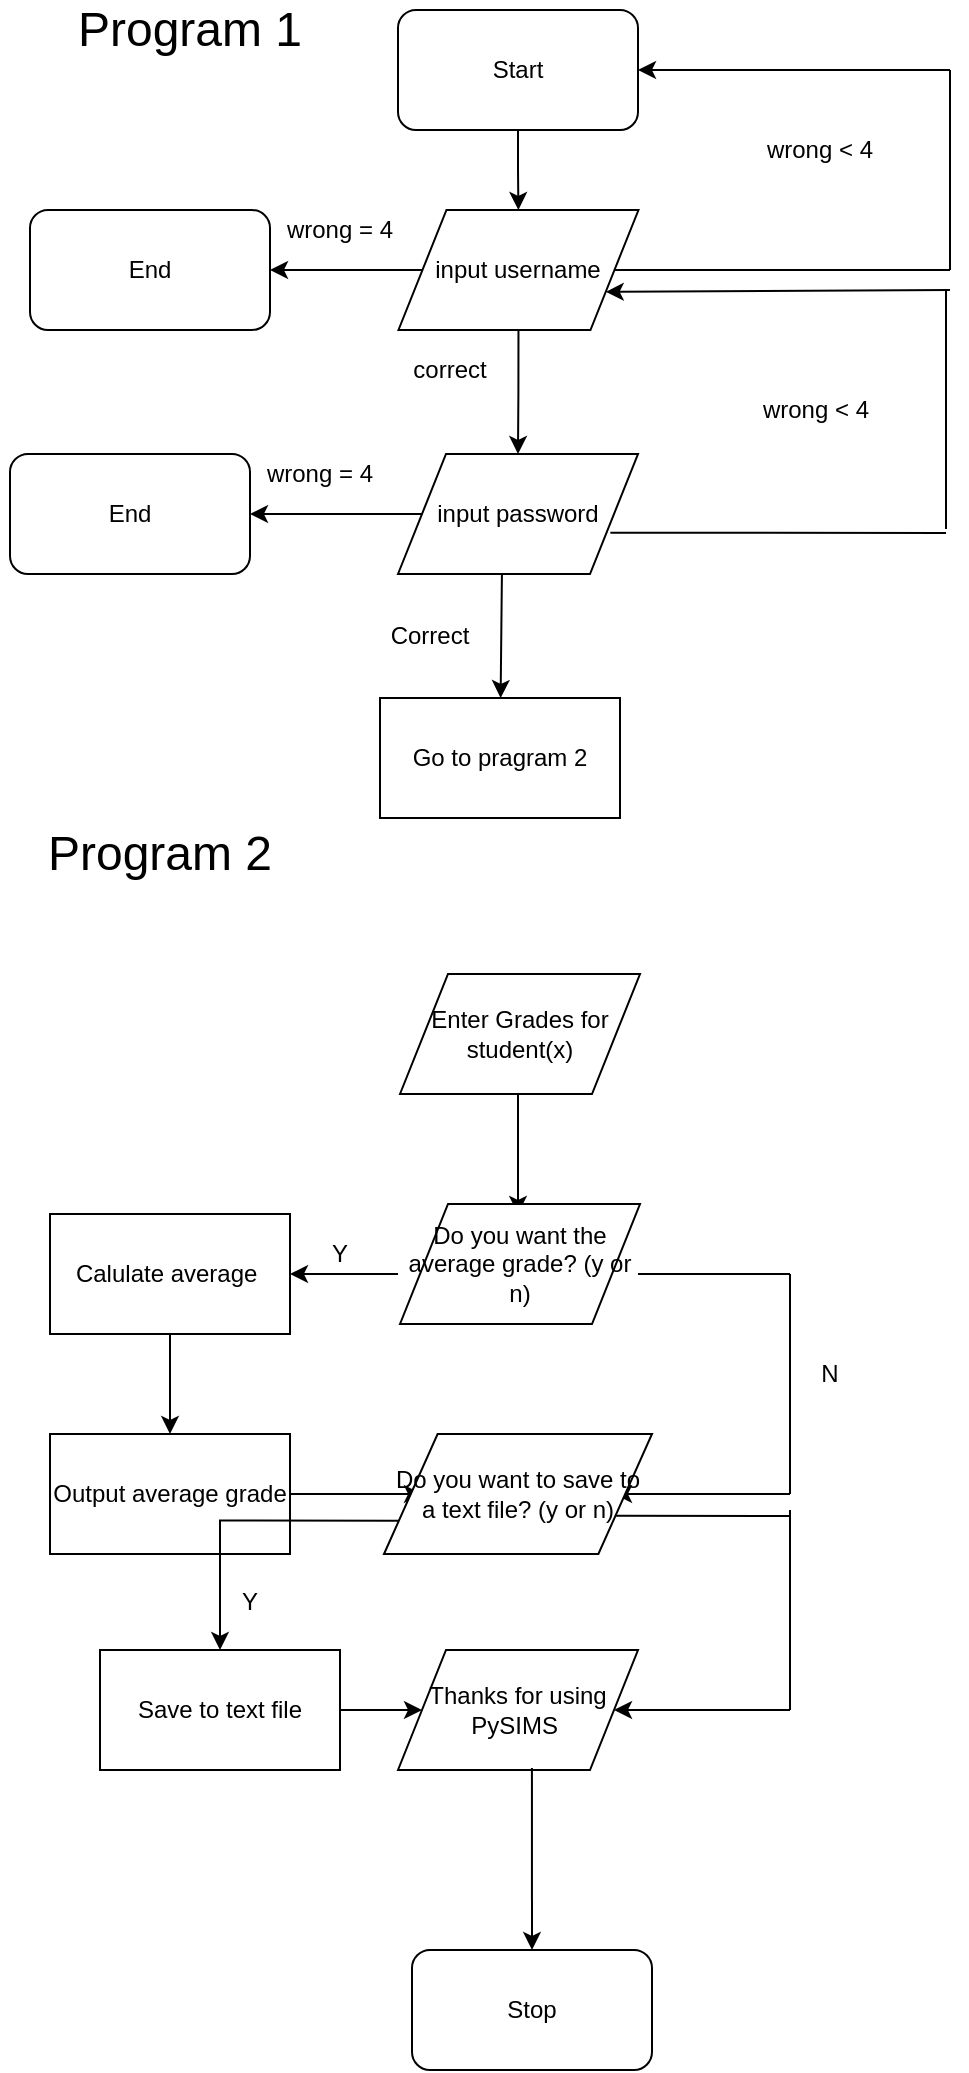 <mxfile version="10.6.7" type="github"><diagram id="faSmNeAeqCHz91VQVlHZ" name="Page-1"><mxGraphModel dx="2628" dy="1232" grid="1" gridSize="10" guides="1" tooltips="1" connect="1" arrows="1" fold="1" page="1" pageScale="1" pageWidth="850" pageHeight="1100" math="0" shadow="0"><root><mxCell id="0"/><mxCell id="1" parent="0"/><mxCell id="n2pgXEyjTWMN7KLJpAHC-2" style="edgeStyle=orthogonalEdgeStyle;rounded=0;orthogonalLoop=1;jettySize=auto;html=1;exitX=0.5;exitY=1;exitDx=0;exitDy=0;" parent="1" source="n2pgXEyjTWMN7KLJpAHC-1" target="n2pgXEyjTWMN7KLJpAHC-3" edge="1"><mxGeometry relative="1" as="geometry"><mxPoint x="424.235" y="150" as="targetPoint"/></mxGeometry></mxCell><mxCell id="n2pgXEyjTWMN7KLJpAHC-1" value="Start&lt;br&gt;" style="rounded=1;whiteSpace=wrap;html=1;" parent="1" vertex="1"><mxGeometry x="364" y="20" width="120" height="60" as="geometry"/></mxCell><mxCell id="n2pgXEyjTWMN7KLJpAHC-16" style="edgeStyle=orthogonalEdgeStyle;rounded=0;orthogonalLoop=1;jettySize=auto;html=1;exitX=0.5;exitY=1;exitDx=0;exitDy=0;entryX=0.5;entryY=0;entryDx=0;entryDy=0;" parent="1" source="n2pgXEyjTWMN7KLJpAHC-3" target="n2pgXEyjTWMN7KLJpAHC-15" edge="1"><mxGeometry relative="1" as="geometry"/></mxCell><mxCell id="n2pgXEyjTWMN7KLJpAHC-3" value="input username" style="shape=parallelogram;perimeter=parallelogramPerimeter;whiteSpace=wrap;html=1;" parent="1" vertex="1"><mxGeometry x="364.235" y="120" width="120" height="60" as="geometry"/></mxCell><mxCell id="n2pgXEyjTWMN7KLJpAHC-5" value="" style="endArrow=none;html=1;exitX=1;exitY=0.5;exitDx=0;exitDy=0;" parent="1" source="n2pgXEyjTWMN7KLJpAHC-3" edge="1"><mxGeometry width="50" height="50" relative="1" as="geometry"><mxPoint x="360" y="250" as="sourcePoint"/><mxPoint x="640" y="150" as="targetPoint"/></mxGeometry></mxCell><mxCell id="n2pgXEyjTWMN7KLJpAHC-6" value="" style="endArrow=none;html=1;" parent="1" edge="1"><mxGeometry width="50" height="50" relative="1" as="geometry"><mxPoint x="640" y="150" as="sourcePoint"/><mxPoint x="640" y="50" as="targetPoint"/></mxGeometry></mxCell><mxCell id="n2pgXEyjTWMN7KLJpAHC-7" value="" style="endArrow=classic;html=1;entryX=1;entryY=0.5;entryDx=0;entryDy=0;" parent="1" target="n2pgXEyjTWMN7KLJpAHC-1" edge="1"><mxGeometry width="50" height="50" relative="1" as="geometry"><mxPoint x="640" y="50" as="sourcePoint"/><mxPoint x="410" y="200" as="targetPoint"/></mxGeometry></mxCell><mxCell id="n2pgXEyjTWMN7KLJpAHC-9" value="wrong &amp;lt; 4" style="text;html=1;strokeColor=none;fillColor=none;align=center;verticalAlign=middle;whiteSpace=wrap;rounded=0;" parent="1" vertex="1"><mxGeometry x="540" y="80" width="70" height="20" as="geometry"/></mxCell><mxCell id="n2pgXEyjTWMN7KLJpAHC-10" value="" style="endArrow=classic;html=1;exitX=0;exitY=0.5;exitDx=0;exitDy=0;" parent="1" source="n2pgXEyjTWMN7KLJpAHC-3" target="n2pgXEyjTWMN7KLJpAHC-11" edge="1"><mxGeometry width="50" height="50" relative="1" as="geometry"><mxPoint x="360" y="250" as="sourcePoint"/><mxPoint x="240" y="150" as="targetPoint"/></mxGeometry></mxCell><mxCell id="n2pgXEyjTWMN7KLJpAHC-11" value="End" style="rounded=1;whiteSpace=wrap;html=1;" parent="1" vertex="1"><mxGeometry x="180.0" y="120" width="120" height="60" as="geometry"/></mxCell><mxCell id="n2pgXEyjTWMN7KLJpAHC-12" value="wrong = 4" style="text;html=1;strokeColor=none;fillColor=none;align=center;verticalAlign=middle;whiteSpace=wrap;rounded=0;" parent="1" vertex="1"><mxGeometry x="300" y="120" width="70" height="20" as="geometry"/></mxCell><mxCell id="n2pgXEyjTWMN7KLJpAHC-14" value="correct" style="text;html=1;strokeColor=none;fillColor=none;align=center;verticalAlign=middle;whiteSpace=wrap;rounded=0;" parent="1" vertex="1"><mxGeometry x="369.941" y="190" width="40" height="20" as="geometry"/></mxCell><mxCell id="n2pgXEyjTWMN7KLJpAHC-23" style="edgeStyle=orthogonalEdgeStyle;rounded=0;orthogonalLoop=1;jettySize=auto;html=1;exitX=0;exitY=0.5;exitDx=0;exitDy=0;entryX=1;entryY=0.5;entryDx=0;entryDy=0;" parent="1" source="n2pgXEyjTWMN7KLJpAHC-15" target="n2pgXEyjTWMN7KLJpAHC-21" edge="1"><mxGeometry relative="1" as="geometry"/></mxCell><mxCell id="n2pgXEyjTWMN7KLJpAHC-15" value="input password" style="shape=parallelogram;perimeter=parallelogramPerimeter;whiteSpace=wrap;html=1;" parent="1" vertex="1"><mxGeometry x="364" y="242" width="120" height="60" as="geometry"/></mxCell><mxCell id="n2pgXEyjTWMN7KLJpAHC-17" value="" style="endArrow=none;html=1;exitX=1;exitY=0.5;exitDx=0;exitDy=0;" parent="1" edge="1"><mxGeometry width="50" height="50" relative="1" as="geometry"><mxPoint x="470.176" y="281.324" as="sourcePoint"/><mxPoint x="638.0" y="281.5" as="targetPoint"/></mxGeometry></mxCell><mxCell id="n2pgXEyjTWMN7KLJpAHC-18" value="" style="endArrow=none;html=1;" parent="1" edge="1"><mxGeometry width="50" height="50" relative="1" as="geometry"><mxPoint x="638.0" y="279.5" as="sourcePoint"/><mxPoint x="638" y="159.5" as="targetPoint"/></mxGeometry></mxCell><mxCell id="n2pgXEyjTWMN7KLJpAHC-19" value="" style="endArrow=classic;html=1;entryX=1;entryY=0.75;entryDx=0;entryDy=0;" parent="1" target="n2pgXEyjTWMN7KLJpAHC-3" edge="1"><mxGeometry width="50" height="50" relative="1" as="geometry"><mxPoint x="640.0" y="160" as="sourcePoint"/><mxPoint x="483.941" y="159.824" as="targetPoint"/></mxGeometry></mxCell><mxCell id="n2pgXEyjTWMN7KLJpAHC-20" value="wrong &amp;lt; 4" style="text;html=1;strokeColor=none;fillColor=none;align=center;verticalAlign=middle;whiteSpace=wrap;rounded=0;" parent="1" vertex="1"><mxGeometry x="538" y="209.5" width="70" height="20" as="geometry"/></mxCell><mxCell id="n2pgXEyjTWMN7KLJpAHC-21" value="End" style="rounded=1;whiteSpace=wrap;html=1;" parent="1" vertex="1"><mxGeometry x="170.0" y="242" width="120" height="60" as="geometry"/></mxCell><mxCell id="n2pgXEyjTWMN7KLJpAHC-22" value="wrong = 4" style="text;html=1;strokeColor=none;fillColor=none;align=center;verticalAlign=middle;whiteSpace=wrap;rounded=0;" parent="1" vertex="1"><mxGeometry x="290" y="242" width="70" height="20" as="geometry"/></mxCell><mxCell id="98NNmwwyBWPQUp-Fs9xB-23" style="edgeStyle=orthogonalEdgeStyle;rounded=0;orthogonalLoop=1;jettySize=auto;html=1;exitX=0.5;exitY=1;exitDx=0;exitDy=0;entryX=0.5;entryY=0;entryDx=0;entryDy=0;" parent="1" edge="1"><mxGeometry relative="1" as="geometry"><mxPoint x="424" y="562" as="sourcePoint"/><mxPoint x="424" y="622" as="targetPoint"/></mxGeometry></mxCell><mxCell id="98NNmwwyBWPQUp-Fs9xB-14" style="edgeStyle=orthogonalEdgeStyle;rounded=0;orthogonalLoop=1;jettySize=auto;html=1;exitX=0.5;exitY=1;exitDx=0;exitDy=0;entryX=0.5;entryY=0;entryDx=0;entryDy=0;" parent="1" source="98NNmwwyBWPQUp-Fs9xB-6" target="98NNmwwyBWPQUp-Fs9xB-8" edge="1"><mxGeometry relative="1" as="geometry"/></mxCell><mxCell id="98NNmwwyBWPQUp-Fs9xB-6" value="Calulate average&amp;nbsp;" style="rounded=0;whiteSpace=wrap;html=1;" parent="1" vertex="1"><mxGeometry x="190" y="622" width="120" height="60" as="geometry"/></mxCell><mxCell id="dtvRl2395a1IGyJKR603-2" style="edgeStyle=orthogonalEdgeStyle;rounded=0;orthogonalLoop=1;jettySize=auto;html=1;exitX=1;exitY=0.5;exitDx=0;exitDy=0;entryX=0;entryY=0.5;entryDx=0;entryDy=0;" edge="1" parent="1" source="98NNmwwyBWPQUp-Fs9xB-8"><mxGeometry relative="1" as="geometry"><mxPoint x="376" y="762" as="targetPoint"/></mxGeometry></mxCell><mxCell id="98NNmwwyBWPQUp-Fs9xB-8" value="Output average grade&lt;br&gt;" style="rounded=0;whiteSpace=wrap;html=1;" parent="1" vertex="1"><mxGeometry x="190" y="732" width="120" height="60" as="geometry"/></mxCell><mxCell id="98NNmwwyBWPQUp-Fs9xB-13" value="" style="endArrow=classic;html=1;exitX=0;exitY=0.5;exitDx=0;exitDy=0;entryX=1;entryY=0.5;entryDx=0;entryDy=0;" parent="1" target="98NNmwwyBWPQUp-Fs9xB-6" edge="1"><mxGeometry width="50" height="50" relative="1" as="geometry"><mxPoint x="364" y="652" as="sourcePoint"/><mxPoint x="220" y="922" as="targetPoint"/></mxGeometry></mxCell><mxCell id="98NNmwwyBWPQUp-Fs9xB-17" value="Y" style="text;html=1;strokeColor=none;fillColor=none;align=center;verticalAlign=middle;whiteSpace=wrap;rounded=0;" parent="1" vertex="1"><mxGeometry x="315" y="632" width="40" height="20" as="geometry"/></mxCell><mxCell id="98NNmwwyBWPQUp-Fs9xB-18" value="" style="endArrow=none;html=1;exitX=1;exitY=0.5;exitDx=0;exitDy=0;" parent="1" edge="1"><mxGeometry width="50" height="50" relative="1" as="geometry"><mxPoint x="484" y="652" as="sourcePoint"/><mxPoint x="560" y="652" as="targetPoint"/></mxGeometry></mxCell><mxCell id="98NNmwwyBWPQUp-Fs9xB-19" value="" style="endArrow=none;html=1;" parent="1" edge="1"><mxGeometry width="50" height="50" relative="1" as="geometry"><mxPoint x="560" y="652" as="sourcePoint"/><mxPoint x="560" y="762" as="targetPoint"/></mxGeometry></mxCell><mxCell id="98NNmwwyBWPQUp-Fs9xB-20" value="" style="endArrow=classic;html=1;entryX=1;entryY=0.5;entryDx=0;entryDy=0;" parent="1" edge="1"><mxGeometry width="50" height="50" relative="1" as="geometry"><mxPoint x="560" y="762" as="sourcePoint"/><mxPoint x="472" y="762" as="targetPoint"/></mxGeometry></mxCell><mxCell id="98NNmwwyBWPQUp-Fs9xB-21" value="N" style="text;html=1;strokeColor=none;fillColor=none;align=center;verticalAlign=middle;whiteSpace=wrap;rounded=0;" parent="1" vertex="1"><mxGeometry x="560" y="692" width="40" height="20" as="geometry"/></mxCell><mxCell id="98NNmwwyBWPQUp-Fs9xB-22" value="Save to text file" style="rounded=0;whiteSpace=wrap;html=1;" parent="1" vertex="1"><mxGeometry x="215" y="840" width="120" height="60" as="geometry"/></mxCell><mxCell id="98NNmwwyBWPQUp-Fs9xB-24" value="Enter Grades for student(x)" style="shape=parallelogram;perimeter=parallelogramPerimeter;whiteSpace=wrap;html=1;" parent="1" vertex="1"><mxGeometry x="365" y="502" width="120" height="60" as="geometry"/></mxCell><mxCell id="98NNmwwyBWPQUp-Fs9xB-35" value="Do you want the average grade? (y or n)" style="shape=parallelogram;perimeter=parallelogramPerimeter;whiteSpace=wrap;html=1;" parent="1" vertex="1"><mxGeometry x="365" y="617" width="120" height="60" as="geometry"/></mxCell><mxCell id="dtvRl2395a1IGyJKR603-7" style="edgeStyle=orthogonalEdgeStyle;rounded=0;orthogonalLoop=1;jettySize=auto;html=1;exitX=0;exitY=0.75;exitDx=0;exitDy=0;entryX=0.5;entryY=0;entryDx=0;entryDy=0;" edge="1" parent="1" source="98NNmwwyBWPQUp-Fs9xB-38" target="98NNmwwyBWPQUp-Fs9xB-22"><mxGeometry relative="1" as="geometry"/></mxCell><mxCell id="98NNmwwyBWPQUp-Fs9xB-38" value="Do you want to save to a text file? (y or n)" style="shape=parallelogram;perimeter=parallelogramPerimeter;whiteSpace=wrap;html=1;" parent="1" vertex="1"><mxGeometry x="357" y="732" width="134" height="60" as="geometry"/></mxCell><mxCell id="98NNmwwyBWPQUp-Fs9xB-42" value="&lt;font style=&quot;font-size: 24px&quot;&gt;Program 1&lt;/font&gt;" style="text;html=1;strokeColor=none;fillColor=none;align=center;verticalAlign=middle;whiteSpace=wrap;rounded=0;" parent="1" vertex="1"><mxGeometry x="180" y="20" width="160" height="20" as="geometry"/></mxCell><mxCell id="98NNmwwyBWPQUp-Fs9xB-43" value="&lt;font style=&quot;font-size: 24px&quot;&gt;Program 2&lt;/font&gt;" style="text;html=1;strokeColor=none;fillColor=none;align=center;verticalAlign=middle;whiteSpace=wrap;rounded=0;" parent="1" vertex="1"><mxGeometry x="165" y="432" width="160" height="20" as="geometry"/></mxCell><mxCell id="98NNmwwyBWPQUp-Fs9xB-44" value="" style="endArrow=classic;html=1;exitX=0.433;exitY=1;exitDx=0;exitDy=0;exitPerimeter=0;" parent="1" source="n2pgXEyjTWMN7KLJpAHC-15" target="98NNmwwyBWPQUp-Fs9xB-45" edge="1"><mxGeometry width="50" height="50" relative="1" as="geometry"><mxPoint x="750" y="380" as="sourcePoint"/><mxPoint x="416" y="350" as="targetPoint"/></mxGeometry></mxCell><mxCell id="98NNmwwyBWPQUp-Fs9xB-45" value="Go to pragram 2" style="rounded=0;whiteSpace=wrap;html=1;" parent="1" vertex="1"><mxGeometry x="355" y="364" width="120" height="60" as="geometry"/></mxCell><mxCell id="98NNmwwyBWPQUp-Fs9xB-46" value="Correct" style="text;html=1;strokeColor=none;fillColor=none;align=center;verticalAlign=middle;whiteSpace=wrap;rounded=0;" parent="1" vertex="1"><mxGeometry x="360" y="323" width="40" height="20" as="geometry"/></mxCell><mxCell id="dtvRl2395a1IGyJKR603-1" value="Y" style="text;html=1;strokeColor=none;fillColor=none;align=center;verticalAlign=middle;whiteSpace=wrap;rounded=0;" vertex="1" parent="1"><mxGeometry x="270" y="806" width="40" height="20" as="geometry"/></mxCell><mxCell id="dtvRl2395a1IGyJKR603-10" value="" style="endArrow=none;html=1;exitX=1;exitY=0.75;exitDx=0;exitDy=0;" edge="1" parent="1" source="98NNmwwyBWPQUp-Fs9xB-38"><mxGeometry width="50" height="50" relative="1" as="geometry"><mxPoint x="170" y="970" as="sourcePoint"/><mxPoint x="560" y="773" as="targetPoint"/></mxGeometry></mxCell><mxCell id="dtvRl2395a1IGyJKR603-11" value="" style="endArrow=none;html=1;" edge="1" parent="1"><mxGeometry width="50" height="50" relative="1" as="geometry"><mxPoint x="560" y="870" as="sourcePoint"/><mxPoint x="560" y="770" as="targetPoint"/></mxGeometry></mxCell><mxCell id="dtvRl2395a1IGyJKR603-12" value="Thanks for using PySIMS&amp;nbsp;" style="shape=parallelogram;perimeter=parallelogramPerimeter;whiteSpace=wrap;html=1;" vertex="1" parent="1"><mxGeometry x="364" y="840" width="120" height="60" as="geometry"/></mxCell><mxCell id="dtvRl2395a1IGyJKR603-13" value="" style="endArrow=classic;html=1;exitX=0.558;exitY=0.983;exitDx=0;exitDy=0;exitPerimeter=0;" edge="1" parent="1" source="dtvRl2395a1IGyJKR603-12"><mxGeometry width="50" height="50" relative="1" as="geometry"><mxPoint x="170" y="970" as="sourcePoint"/><mxPoint x="431" y="990" as="targetPoint"/></mxGeometry></mxCell><mxCell id="dtvRl2395a1IGyJKR603-14" value="" style="endArrow=classic;html=1;exitX=1;exitY=0.5;exitDx=0;exitDy=0;entryX=0;entryY=0.5;entryDx=0;entryDy=0;" edge="1" parent="1" source="98NNmwwyBWPQUp-Fs9xB-22" target="dtvRl2395a1IGyJKR603-12"><mxGeometry width="50" height="50" relative="1" as="geometry"><mxPoint x="170" y="1070" as="sourcePoint"/><mxPoint x="220" y="1020" as="targetPoint"/></mxGeometry></mxCell><mxCell id="dtvRl2395a1IGyJKR603-15" value="" style="endArrow=classic;html=1;entryX=1;entryY=0.5;entryDx=0;entryDy=0;" edge="1" parent="1" target="dtvRl2395a1IGyJKR603-12"><mxGeometry width="50" height="50" relative="1" as="geometry"><mxPoint x="560" y="870" as="sourcePoint"/><mxPoint x="210" y="1100" as="targetPoint"/></mxGeometry></mxCell><mxCell id="dtvRl2395a1IGyJKR603-16" value="Stop" style="rounded=1;whiteSpace=wrap;html=1;" vertex="1" parent="1"><mxGeometry x="371" y="990" width="120" height="60" as="geometry"/></mxCell></root></mxGraphModel></diagram></mxfile>